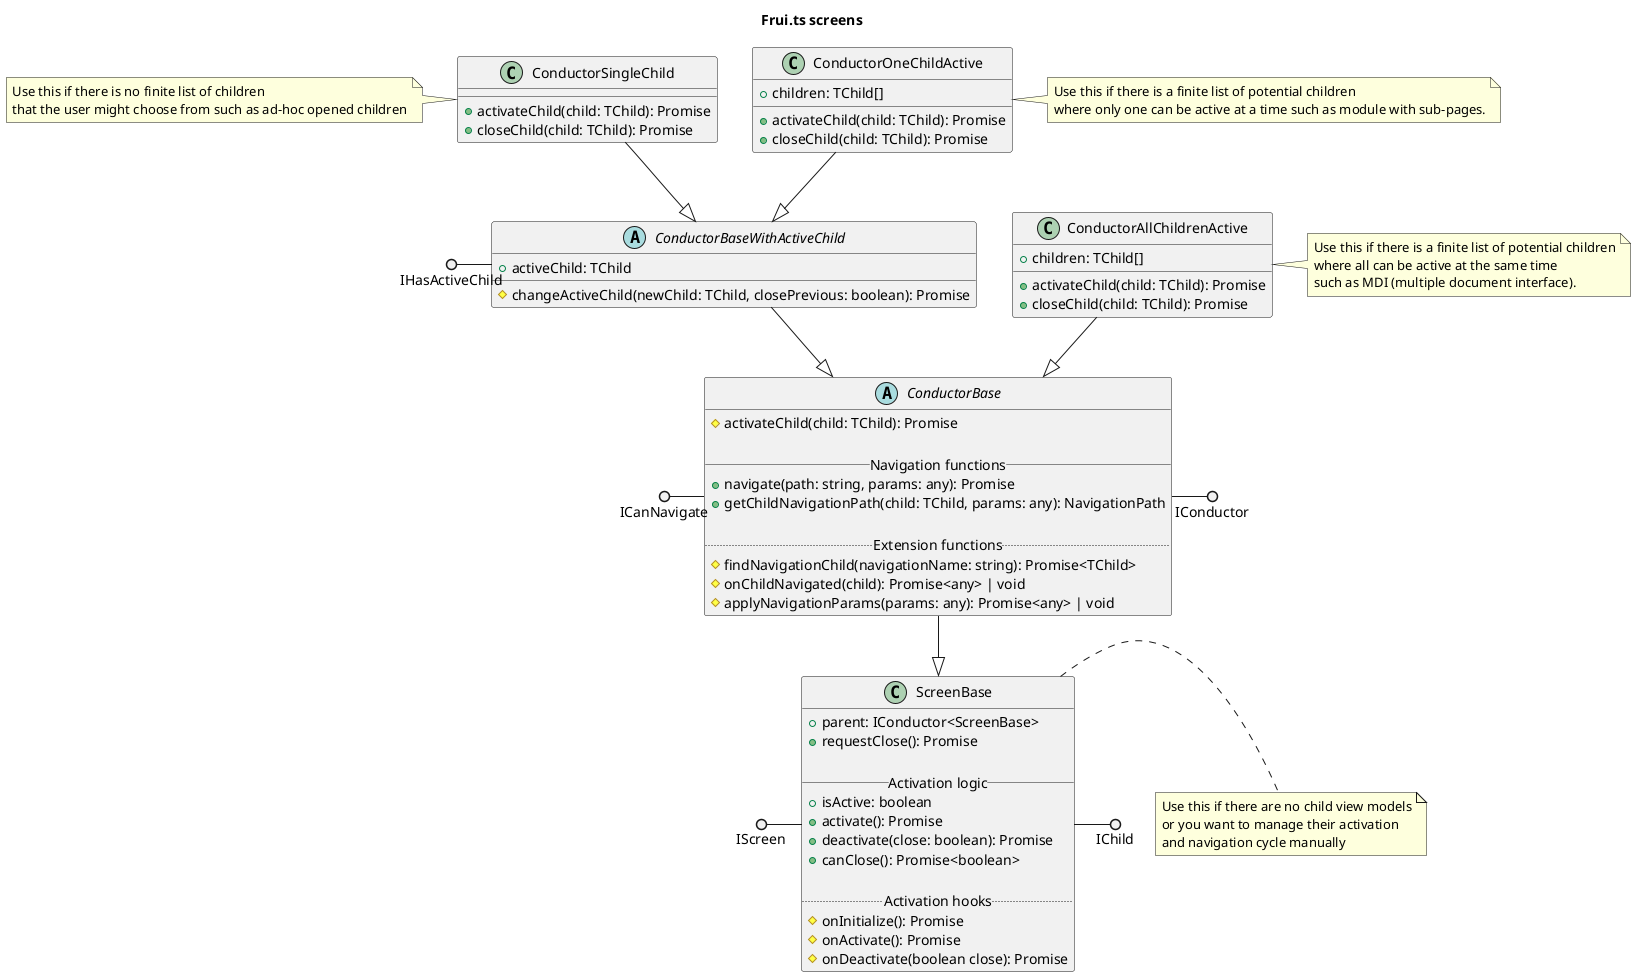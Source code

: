 @startuml

title Frui.ts screens

class ScreenBase {
  +parent: IConductor<ScreenBase>
  +requestClose(): Promise

  __ Activation logic __
  +isActive: boolean
  +activate(): Promise
  +deactivate(close: boolean): Promise
  +canClose(): Promise<boolean>

  .. Activation hooks ..
  #onInitialize(): Promise
  #onActivate(): Promise
  #onDeactivate(boolean close): Promise
}
note right
  Use this if there are no child view models
  or you want to manage their activation
  and navigation cycle manually
end note

IScreen ()- ScreenBase
ScreenBase -() IChild

abstract class ConductorBase {
  #activateChild(child: TChild): Promise

  __ Navigation functions __
  +navigate(path: string, params: any): Promise
  +getChildNavigationPath(child: TChild, params: any): NavigationPath

  .. Extension functions ..
  #findNavigationChild(navigationName: string): Promise<TChild>
  #onChildNavigated(child): Promise<any> | void
  #applyNavigationParams(params: any): Promise<any> | void
}

ConductorBase --|> ScreenBase
ConductorBase -() IConductor
ICanNavigate ()- ConductorBase

abstract class ConductorBaseWithActiveChild {
  +activeChild: TChild

  #changeActiveChild(newChild: TChild, closePrevious: boolean): Promise
}

ConductorBaseWithActiveChild --|> ConductorBase
IHasActiveChild ()- ConductorBaseWithActiveChild

class ConductorSingleChild {
  +activateChild(child: TChild): Promise
  +closeChild(child: TChild): Promise
}
note left
  Use this if there is no finite list of children
  that the user might choose from such as ad-hoc opened children
end note

ConductorSingleChild --|> ConductorBaseWithActiveChild

class ConductorOneChildActive {
  +children: TChild[]

  +activateChild(child: TChild): Promise
  +closeChild(child: TChild): Promise
}
note right
  Use this if there is a finite list of potential children
  where only one can be active at a time such as module with sub-pages.
end note

ConductorOneChildActive --|> ConductorBaseWithActiveChild

class ConductorAllChildrenActive {
  +children: TChild[]

  +activateChild(child: TChild): Promise
  +closeChild(child: TChild): Promise
}
note right
  Use this if there is a finite list of potential children
  where all can be active at the same time
  such as MDI (multiple document interface).
end note

ConductorAllChildrenActive --|> ConductorBase

@enduml
